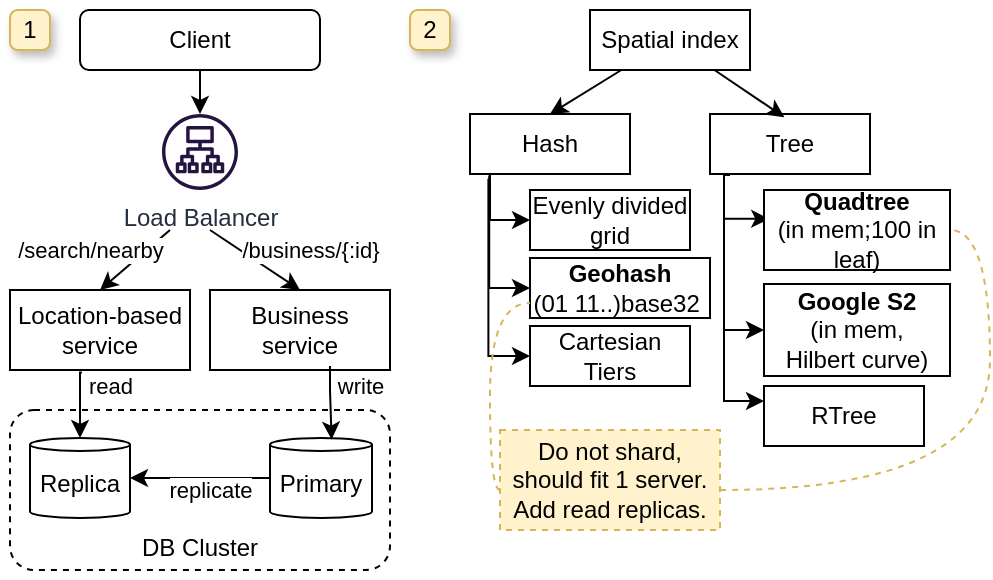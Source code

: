 <mxfile version="22.1.18" type="device">
  <diagram name="Page-1" id="7z9yqic972ENp0WVkcW6">
    <mxGraphModel dx="988" dy="527" grid="1" gridSize="10" guides="1" tooltips="1" connect="1" arrows="1" fold="1" page="1" pageScale="1" pageWidth="827" pageHeight="1169" math="0" shadow="0">
      <root>
        <mxCell id="0" />
        <mxCell id="1" parent="0" />
        <mxCell id="C5MfjJ68WOoIa0tAJoIu-18" value="" style="rounded=1;whiteSpace=wrap;html=1;dashed=1;" parent="1" vertex="1">
          <mxGeometry y="200" width="190" height="80" as="geometry" />
        </mxCell>
        <mxCell id="C5MfjJ68WOoIa0tAJoIu-1" value="1" style="text;html=1;strokeColor=#d6b656;fillColor=#fff2cc;align=center;verticalAlign=middle;whiteSpace=wrap;rounded=1;glass=0;shadow=1;arcSize=19;" parent="1" vertex="1">
          <mxGeometry width="20" height="20" as="geometry" />
        </mxCell>
        <mxCell id="C5MfjJ68WOoIa0tAJoIu-2" value="" style="edgeStyle=orthogonalEdgeStyle;rounded=0;orthogonalLoop=1;jettySize=auto;html=1;" parent="1" source="C5MfjJ68WOoIa0tAJoIu-3" target="C5MfjJ68WOoIa0tAJoIu-4" edge="1">
          <mxGeometry relative="1" as="geometry" />
        </mxCell>
        <mxCell id="C5MfjJ68WOoIa0tAJoIu-3" value="Client" style="rounded=1;whiteSpace=wrap;html=1;" parent="1" vertex="1">
          <mxGeometry x="35" width="120" height="30" as="geometry" />
        </mxCell>
        <mxCell id="C5MfjJ68WOoIa0tAJoIu-15" value="/search/nearby" style="rounded=0;orthogonalLoop=1;jettySize=auto;html=1;entryX=0.5;entryY=0;entryDx=0;entryDy=0;" parent="1" target="C5MfjJ68WOoIa0tAJoIu-13" edge="1">
          <mxGeometry x="0.6" y="-18" relative="1" as="geometry">
            <mxPoint x="80" y="110" as="sourcePoint" />
            <mxPoint as="offset" />
          </mxGeometry>
        </mxCell>
        <mxCell id="C5MfjJ68WOoIa0tAJoIu-17" value="/business/{:id}" style="rounded=0;orthogonalLoop=1;jettySize=auto;html=1;entryX=0.5;entryY=0;entryDx=0;entryDy=0;" parent="1" target="C5MfjJ68WOoIa0tAJoIu-16" edge="1">
          <mxGeometry x="0.744" y="19" relative="1" as="geometry">
            <mxPoint x="100" y="110" as="sourcePoint" />
            <mxPoint as="offset" />
          </mxGeometry>
        </mxCell>
        <mxCell id="C5MfjJ68WOoIa0tAJoIu-4" value="Load Balancer" style="sketch=0;outlineConnect=0;fontColor=#232F3E;gradientColor=none;fillColor=#231440;strokeColor=none;dashed=0;verticalLabelPosition=bottom;verticalAlign=top;align=center;html=1;fontSize=12;fontStyle=0;aspect=fixed;pointerEvents=1;shape=mxgraph.aws4.application_load_balancer;" parent="1" vertex="1">
          <mxGeometry x="76" y="52" width="38" height="38" as="geometry" />
        </mxCell>
        <mxCell id="C5MfjJ68WOoIa0tAJoIu-7" value="Replica" style="shape=cylinder3;whiteSpace=wrap;html=1;boundedLbl=1;backgroundOutline=1;size=3.222;" parent="1" vertex="1">
          <mxGeometry x="10" y="214" width="50" height="40" as="geometry" />
        </mxCell>
        <mxCell id="C5MfjJ68WOoIa0tAJoIu-8" value="Primary" style="shape=cylinder3;whiteSpace=wrap;html=1;boundedLbl=1;backgroundOutline=1;size=3.222;" parent="1" vertex="1">
          <mxGeometry x="130" y="214" width="51" height="40" as="geometry" />
        </mxCell>
        <mxCell id="C5MfjJ68WOoIa0tAJoIu-13" value="Location-based service" style="rounded=0;whiteSpace=wrap;html=1;" parent="1" vertex="1">
          <mxGeometry y="140" width="90" height="40" as="geometry" />
        </mxCell>
        <mxCell id="C5MfjJ68WOoIa0tAJoIu-16" value="Business service" style="rounded=0;whiteSpace=wrap;html=1;" parent="1" vertex="1">
          <mxGeometry x="100" y="140" width="90" height="40" as="geometry" />
        </mxCell>
        <mxCell id="C5MfjJ68WOoIa0tAJoIu-19" value="DB Cluster" style="text;html=1;strokeColor=none;fillColor=none;align=center;verticalAlign=middle;whiteSpace=wrap;rounded=0;" parent="1" vertex="1">
          <mxGeometry x="30" y="254" width="130" height="30" as="geometry" />
        </mxCell>
        <mxCell id="C5MfjJ68WOoIa0tAJoIu-21" value="read" style="edgeStyle=orthogonalEdgeStyle;rounded=0;orthogonalLoop=1;jettySize=auto;html=1;entryX=0.5;entryY=0;entryDx=0;entryDy=0;entryPerimeter=0;exitX=0.4;exitY=1.03;exitDx=0;exitDy=0;exitPerimeter=0;" parent="1" source="C5MfjJ68WOoIa0tAJoIu-13" target="C5MfjJ68WOoIa0tAJoIu-7" edge="1">
          <mxGeometry x="-0.556" y="15" relative="1" as="geometry">
            <mxPoint as="offset" />
          </mxGeometry>
        </mxCell>
        <mxCell id="C5MfjJ68WOoIa0tAJoIu-22" value="write" style="edgeStyle=orthogonalEdgeStyle;rounded=0;orthogonalLoop=1;jettySize=auto;html=1;entryX=0.604;entryY=0.02;entryDx=0;entryDy=0;entryPerimeter=0;" parent="1" target="C5MfjJ68WOoIa0tAJoIu-8" edge="1">
          <mxGeometry x="-0.429" y="15" relative="1" as="geometry">
            <mxPoint x="160" y="180" as="sourcePoint" />
            <Array as="points">
              <mxPoint x="160" y="178" />
              <mxPoint x="160" y="190" />
              <mxPoint x="161" y="190" />
            </Array>
            <mxPoint as="offset" />
          </mxGeometry>
        </mxCell>
        <mxCell id="C5MfjJ68WOoIa0tAJoIu-24" value="replicate" style="edgeStyle=orthogonalEdgeStyle;rounded=0;orthogonalLoop=1;jettySize=auto;html=1;entryX=1;entryY=0.5;entryDx=0;entryDy=0;entryPerimeter=0;" parent="1" source="C5MfjJ68WOoIa0tAJoIu-8" target="C5MfjJ68WOoIa0tAJoIu-7" edge="1">
          <mxGeometry x="-0.143" y="6" relative="1" as="geometry">
            <mxPoint as="offset" />
          </mxGeometry>
        </mxCell>
        <mxCell id="C5MfjJ68WOoIa0tAJoIu-26" value="2" style="text;html=1;strokeColor=#d6b656;fillColor=#fff2cc;align=center;verticalAlign=middle;whiteSpace=wrap;rounded=1;glass=0;shadow=1;arcSize=19;" parent="1" vertex="1">
          <mxGeometry x="200" width="20" height="20" as="geometry" />
        </mxCell>
        <mxCell id="C5MfjJ68WOoIa0tAJoIu-31" style="rounded=0;orthogonalLoop=1;jettySize=auto;html=1;entryX=0.5;entryY=0;entryDx=0;entryDy=0;" parent="1" source="C5MfjJ68WOoIa0tAJoIu-28" target="C5MfjJ68WOoIa0tAJoIu-29" edge="1">
          <mxGeometry relative="1" as="geometry" />
        </mxCell>
        <mxCell id="C5MfjJ68WOoIa0tAJoIu-28" value="Spatial index" style="rounded=0;whiteSpace=wrap;html=1;" parent="1" vertex="1">
          <mxGeometry x="290" width="80" height="30" as="geometry" />
        </mxCell>
        <mxCell id="C5MfjJ68WOoIa0tAJoIu-36" style="edgeStyle=orthogonalEdgeStyle;rounded=0;orthogonalLoop=1;jettySize=auto;html=1;entryX=0;entryY=0.5;entryDx=0;entryDy=0;" parent="1" source="C5MfjJ68WOoIa0tAJoIu-29" target="C5MfjJ68WOoIa0tAJoIu-33" edge="1">
          <mxGeometry relative="1" as="geometry">
            <Array as="points">
              <mxPoint x="240" y="105" />
            </Array>
          </mxGeometry>
        </mxCell>
        <mxCell id="C5MfjJ68WOoIa0tAJoIu-37" style="edgeStyle=orthogonalEdgeStyle;rounded=0;orthogonalLoop=1;jettySize=auto;html=1;entryX=0;entryY=0.5;entryDx=0;entryDy=0;exitX=0.12;exitY=1.027;exitDx=0;exitDy=0;exitPerimeter=0;" parent="1" source="C5MfjJ68WOoIa0tAJoIu-29" target="C5MfjJ68WOoIa0tAJoIu-34" edge="1">
          <mxGeometry relative="1" as="geometry" />
        </mxCell>
        <mxCell id="C5MfjJ68WOoIa0tAJoIu-38" style="edgeStyle=orthogonalEdgeStyle;rounded=0;orthogonalLoop=1;jettySize=auto;html=1;entryX=0;entryY=0.5;entryDx=0;entryDy=0;exitX=0.115;exitY=1.08;exitDx=0;exitDy=0;exitPerimeter=0;" parent="1" source="C5MfjJ68WOoIa0tAJoIu-29" target="C5MfjJ68WOoIa0tAJoIu-35" edge="1">
          <mxGeometry relative="1" as="geometry" />
        </mxCell>
        <mxCell id="C5MfjJ68WOoIa0tAJoIu-29" value="Hash" style="rounded=0;whiteSpace=wrap;html=1;" parent="1" vertex="1">
          <mxGeometry x="230" y="52" width="80" height="30" as="geometry" />
        </mxCell>
        <mxCell id="C5MfjJ68WOoIa0tAJoIu-50" style="edgeStyle=orthogonalEdgeStyle;rounded=0;orthogonalLoop=1;jettySize=auto;html=1;entryX=0;entryY=0.5;entryDx=0;entryDy=0;" parent="1" edge="1">
          <mxGeometry relative="1" as="geometry">
            <mxPoint x="360" y="82.5" as="sourcePoint" />
            <mxPoint x="377" y="195.5" as="targetPoint" />
            <Array as="points">
              <mxPoint x="357" y="83" />
              <mxPoint x="357" y="196" />
            </Array>
          </mxGeometry>
        </mxCell>
        <mxCell id="C5MfjJ68WOoIa0tAJoIu-51" style="edgeStyle=orthogonalEdgeStyle;rounded=0;orthogonalLoop=1;jettySize=auto;html=1;entryX=0;entryY=0.5;entryDx=0;entryDy=0;" parent="1" source="C5MfjJ68WOoIa0tAJoIu-30" target="C5MfjJ68WOoIa0tAJoIu-46" edge="1">
          <mxGeometry relative="1" as="geometry">
            <Array as="points">
              <mxPoint x="357" y="160" />
            </Array>
          </mxGeometry>
        </mxCell>
        <mxCell id="C5MfjJ68WOoIa0tAJoIu-30" value="Tree" style="rounded=0;whiteSpace=wrap;html=1;" parent="1" vertex="1">
          <mxGeometry x="350" y="52" width="80" height="30" as="geometry" />
        </mxCell>
        <mxCell id="C5MfjJ68WOoIa0tAJoIu-32" style="rounded=0;orthogonalLoop=1;jettySize=auto;html=1;entryX=0.465;entryY=0.053;entryDx=0;entryDy=0;entryPerimeter=0;" parent="1" source="C5MfjJ68WOoIa0tAJoIu-28" target="C5MfjJ68WOoIa0tAJoIu-30" edge="1">
          <mxGeometry relative="1" as="geometry" />
        </mxCell>
        <mxCell id="C5MfjJ68WOoIa0tAJoIu-33" value="Evenly divided grid" style="rounded=0;whiteSpace=wrap;html=1;" parent="1" vertex="1">
          <mxGeometry x="260" y="90" width="80" height="30" as="geometry" />
        </mxCell>
        <mxCell id="C5MfjJ68WOoIa0tAJoIu-34" value="&lt;b&gt;Geohash&lt;br&gt;&lt;/b&gt;(01 11..)base32&amp;nbsp;" style="rounded=0;whiteSpace=wrap;html=1;" parent="1" vertex="1">
          <mxGeometry x="260" y="124" width="90" height="30" as="geometry" />
        </mxCell>
        <mxCell id="C5MfjJ68WOoIa0tAJoIu-35" value="Cartesian Tiers" style="rounded=0;whiteSpace=wrap;html=1;" parent="1" vertex="1">
          <mxGeometry x="260" y="158" width="80" height="30" as="geometry" />
        </mxCell>
        <mxCell id="C5MfjJ68WOoIa0tAJoIu-42" style="edgeStyle=orthogonalEdgeStyle;rounded=0;orthogonalLoop=1;jettySize=auto;html=1;entryX=0.028;entryY=0.361;entryDx=0;entryDy=0;entryPerimeter=0;" parent="1" target="C5MfjJ68WOoIa0tAJoIu-45" edge="1">
          <mxGeometry relative="1" as="geometry">
            <mxPoint x="357" y="82" as="sourcePoint" />
            <Array as="points">
              <mxPoint x="357" y="104" />
            </Array>
          </mxGeometry>
        </mxCell>
        <mxCell id="C5MfjJ68WOoIa0tAJoIu-45" value="&lt;b&gt;Quadtree&lt;/b&gt;&lt;br&gt;(in mem;100 in leaf)" style="rounded=0;whiteSpace=wrap;html=1;" parent="1" vertex="1">
          <mxGeometry x="377" y="90" width="93" height="40" as="geometry" />
        </mxCell>
        <mxCell id="C5MfjJ68WOoIa0tAJoIu-46" value="&lt;b&gt;Google S2&lt;/b&gt;&lt;br&gt;(in mem,&lt;br&gt;Hilbert curve)" style="rounded=0;whiteSpace=wrap;html=1;" parent="1" vertex="1">
          <mxGeometry x="377" y="137" width="93" height="46" as="geometry" />
        </mxCell>
        <mxCell id="C5MfjJ68WOoIa0tAJoIu-47" value="RTree" style="rounded=0;whiteSpace=wrap;html=1;" parent="1" vertex="1">
          <mxGeometry x="377" y="188" width="80" height="30" as="geometry" />
        </mxCell>
        <mxCell id="BKCHG0GAUwJ6R46c1eAG-2" style="edgeStyle=orthogonalEdgeStyle;rounded=0;orthogonalLoop=1;jettySize=auto;html=1;entryX=0;entryY=0.75;entryDx=0;entryDy=0;endArrow=none;endFill=0;dashed=1;curved=1;fillColor=#fff2cc;strokeColor=#d6b656;" edge="1" parent="1" source="BKCHG0GAUwJ6R46c1eAG-1" target="C5MfjJ68WOoIa0tAJoIu-34">
          <mxGeometry relative="1" as="geometry">
            <Array as="points">
              <mxPoint x="240" y="240" />
              <mxPoint x="240" y="147" />
            </Array>
          </mxGeometry>
        </mxCell>
        <mxCell id="BKCHG0GAUwJ6R46c1eAG-3" style="edgeStyle=orthogonalEdgeStyle;rounded=0;orthogonalLoop=1;jettySize=auto;html=1;fillColor=#fff2cc;strokeColor=#d6b656;curved=1;endArrow=none;endFill=0;dashed=1;" edge="1" parent="1" source="BKCHG0GAUwJ6R46c1eAG-1" target="C5MfjJ68WOoIa0tAJoIu-45">
          <mxGeometry relative="1" as="geometry">
            <Array as="points">
              <mxPoint x="490" y="240" />
              <mxPoint x="490" y="110" />
            </Array>
          </mxGeometry>
        </mxCell>
        <mxCell id="BKCHG0GAUwJ6R46c1eAG-1" value="Do not shard, should fit 1 server. Add read replicas." style="rounded=0;whiteSpace=wrap;html=1;dashed=1;fillColor=#fff2cc;strokeColor=#d6b656;" vertex="1" parent="1">
          <mxGeometry x="245" y="210" width="110" height="50" as="geometry" />
        </mxCell>
      </root>
    </mxGraphModel>
  </diagram>
</mxfile>
